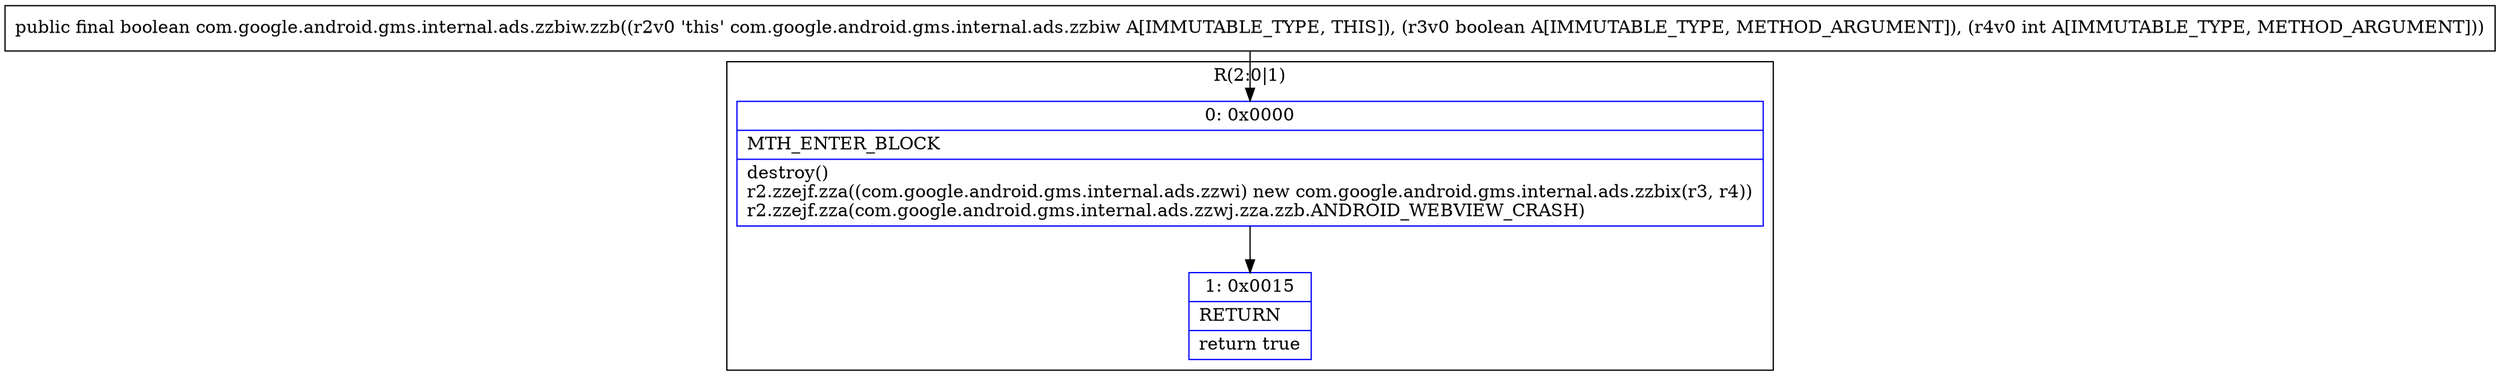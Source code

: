 digraph "CFG forcom.google.android.gms.internal.ads.zzbiw.zzb(ZI)Z" {
subgraph cluster_Region_147001924 {
label = "R(2:0|1)";
node [shape=record,color=blue];
Node_0 [shape=record,label="{0\:\ 0x0000|MTH_ENTER_BLOCK\l|destroy()\lr2.zzejf.zza((com.google.android.gms.internal.ads.zzwi) new com.google.android.gms.internal.ads.zzbix(r3, r4))\lr2.zzejf.zza(com.google.android.gms.internal.ads.zzwj.zza.zzb.ANDROID_WEBVIEW_CRASH)\l}"];
Node_1 [shape=record,label="{1\:\ 0x0015|RETURN\l|return true\l}"];
}
MethodNode[shape=record,label="{public final boolean com.google.android.gms.internal.ads.zzbiw.zzb((r2v0 'this' com.google.android.gms.internal.ads.zzbiw A[IMMUTABLE_TYPE, THIS]), (r3v0 boolean A[IMMUTABLE_TYPE, METHOD_ARGUMENT]), (r4v0 int A[IMMUTABLE_TYPE, METHOD_ARGUMENT])) }"];
MethodNode -> Node_0;
Node_0 -> Node_1;
}

